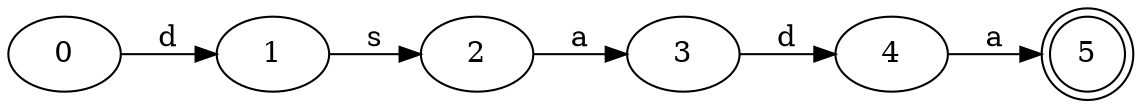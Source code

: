 digraph regex_dfa{
rankdir=LR;
	0 [label=0]
	0-> 1 [label="d"]
	1 [label=1]
	1-> 2 [label="s"]
	2 [label=2]
	2-> 3 [label="a"]
	3 [label=3]
	3-> 4 [label="d"]
	4 [label=4]
	4-> 5 [label="a"]
	 5 [label="5", shape=doublecircle]
}
